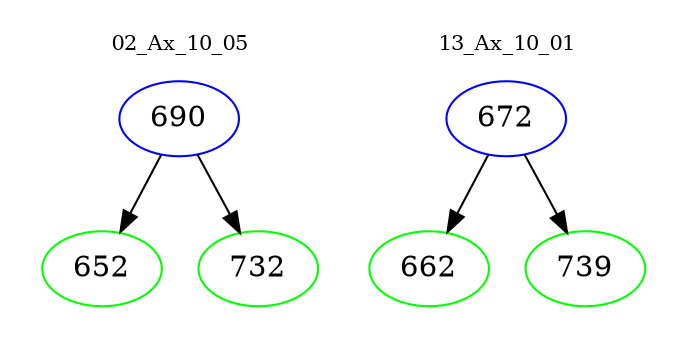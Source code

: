 digraph{
subgraph cluster_0 {
color = white
label = "02_Ax_10_05";
fontsize=10;
T0_690 [label="690", color="blue"]
T0_690 -> T0_652 [color="black"]
T0_652 [label="652", color="green"]
T0_690 -> T0_732 [color="black"]
T0_732 [label="732", color="green"]
}
subgraph cluster_1 {
color = white
label = "13_Ax_10_01";
fontsize=10;
T1_672 [label="672", color="blue"]
T1_672 -> T1_662 [color="black"]
T1_662 [label="662", color="green"]
T1_672 -> T1_739 [color="black"]
T1_739 [label="739", color="green"]
}
}
